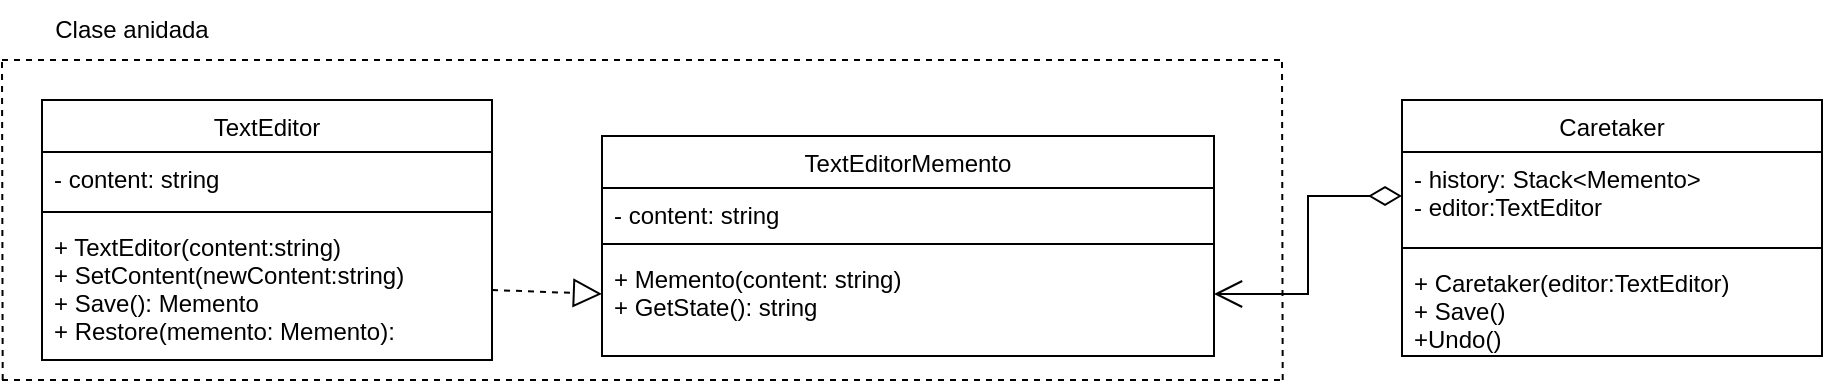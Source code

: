 <mxfile version="26.0.16">
  <diagram id="C5RBs43oDa-KdzZeNtuy" name="Page-1">
    <mxGraphModel dx="1034" dy="511" grid="1" gridSize="10" guides="1" tooltips="1" connect="1" arrows="1" fold="1" page="1" pageScale="1" pageWidth="827" pageHeight="1169" math="0" shadow="0">
      <root>
        <mxCell id="WIyWlLk6GJQsqaUBKTNV-0" />
        <mxCell id="WIyWlLk6GJQsqaUBKTNV-1" parent="WIyWlLk6GJQsqaUBKTNV-0" />
        <mxCell id="zkfFHV4jXpPFQw0GAbJ--6" value="TextEditor" style="swimlane;fontStyle=0;align=center;verticalAlign=top;childLayout=stackLayout;horizontal=1;startSize=26;horizontalStack=0;resizeParent=1;resizeLast=0;collapsible=1;marginBottom=0;rounded=0;shadow=0;strokeWidth=1;" parent="WIyWlLk6GJQsqaUBKTNV-1" vertex="1">
          <mxGeometry x="50" y="260" width="225" height="130" as="geometry">
            <mxRectangle x="130" y="380" width="160" height="26" as="alternateBounds" />
          </mxGeometry>
        </mxCell>
        <mxCell id="zkfFHV4jXpPFQw0GAbJ--7" value="- content: string" style="text;align=left;verticalAlign=top;spacingLeft=4;spacingRight=4;overflow=hidden;rotatable=0;points=[[0,0.5],[1,0.5]];portConstraint=eastwest;" parent="zkfFHV4jXpPFQw0GAbJ--6" vertex="1">
          <mxGeometry y="26" width="225" height="26" as="geometry" />
        </mxCell>
        <mxCell id="zkfFHV4jXpPFQw0GAbJ--9" value="" style="line;html=1;strokeWidth=1;align=left;verticalAlign=middle;spacingTop=-1;spacingLeft=3;spacingRight=3;rotatable=0;labelPosition=right;points=[];portConstraint=eastwest;" parent="zkfFHV4jXpPFQw0GAbJ--6" vertex="1">
          <mxGeometry y="52" width="225" height="8" as="geometry" />
        </mxCell>
        <mxCell id="zkfFHV4jXpPFQw0GAbJ--11" value="+ TextEditor(content:string)&#xa;+ SetContent(newContent:string)&#xa;+ Save(): Memento&#xa;+ Restore(memento: Memento): " style="text;align=left;verticalAlign=top;spacingLeft=4;spacingRight=4;overflow=hidden;rotatable=0;points=[[0,0.5],[1,0.5]];portConstraint=eastwest;" parent="zkfFHV4jXpPFQw0GAbJ--6" vertex="1">
          <mxGeometry y="60" width="225" height="70" as="geometry" />
        </mxCell>
        <mxCell id="xFPTnjrnKdsw5o3IxvJM-7" value="Caretaker" style="swimlane;fontStyle=0;align=center;verticalAlign=top;childLayout=stackLayout;horizontal=1;startSize=26;horizontalStack=0;resizeParent=1;resizeLast=0;collapsible=1;marginBottom=0;rounded=0;shadow=0;strokeWidth=1;" parent="WIyWlLk6GJQsqaUBKTNV-1" vertex="1">
          <mxGeometry x="730" y="260" width="210" height="128" as="geometry">
            <mxRectangle x="130" y="380" width="160" height="26" as="alternateBounds" />
          </mxGeometry>
        </mxCell>
        <mxCell id="xFPTnjrnKdsw5o3IxvJM-8" value="- history: Stack&lt;Memento&gt;&#xa;- editor:TextEditor" style="text;align=left;verticalAlign=top;spacingLeft=4;spacingRight=4;overflow=hidden;rotatable=0;points=[[0,0.5],[1,0.5]];portConstraint=eastwest;" parent="xFPTnjrnKdsw5o3IxvJM-7" vertex="1">
          <mxGeometry y="26" width="210" height="44" as="geometry" />
        </mxCell>
        <mxCell id="xFPTnjrnKdsw5o3IxvJM-9" value="" style="line;html=1;strokeWidth=1;align=left;verticalAlign=middle;spacingTop=-1;spacingLeft=3;spacingRight=3;rotatable=0;labelPosition=right;points=[];portConstraint=eastwest;" parent="xFPTnjrnKdsw5o3IxvJM-7" vertex="1">
          <mxGeometry y="70" width="210" height="8" as="geometry" />
        </mxCell>
        <mxCell id="xFPTnjrnKdsw5o3IxvJM-10" value="+ Caretaker(editor:TextEditor)&#xa;+ Save()&#xa;+Undo()" style="text;align=left;verticalAlign=top;spacingLeft=4;spacingRight=4;overflow=hidden;rotatable=0;points=[[0,0.5],[1,0.5]];portConstraint=eastwest;" parent="xFPTnjrnKdsw5o3IxvJM-7" vertex="1">
          <mxGeometry y="78" width="210" height="50" as="geometry" />
        </mxCell>
        <mxCell id="xFPTnjrnKdsw5o3IxvJM-11" value="TextEditorMemento" style="swimlane;fontStyle=0;align=center;verticalAlign=top;childLayout=stackLayout;horizontal=1;startSize=26;horizontalStack=0;resizeParent=1;resizeLast=0;collapsible=1;marginBottom=0;rounded=0;shadow=0;strokeWidth=1;" parent="WIyWlLk6GJQsqaUBKTNV-1" vertex="1">
          <mxGeometry x="330" y="278" width="306" height="110" as="geometry">
            <mxRectangle x="130" y="380" width="160" height="26" as="alternateBounds" />
          </mxGeometry>
        </mxCell>
        <mxCell id="xFPTnjrnKdsw5o3IxvJM-12" value="- content: string" style="text;align=left;verticalAlign=top;spacingLeft=4;spacingRight=4;overflow=hidden;rotatable=0;points=[[0,0.5],[1,0.5]];portConstraint=eastwest;" parent="xFPTnjrnKdsw5o3IxvJM-11" vertex="1">
          <mxGeometry y="26" width="306" height="24" as="geometry" />
        </mxCell>
        <mxCell id="xFPTnjrnKdsw5o3IxvJM-13" value="" style="line;html=1;strokeWidth=1;align=left;verticalAlign=middle;spacingTop=-1;spacingLeft=3;spacingRight=3;rotatable=0;labelPosition=right;points=[];portConstraint=eastwest;" parent="xFPTnjrnKdsw5o3IxvJM-11" vertex="1">
          <mxGeometry y="50" width="306" height="8" as="geometry" />
        </mxCell>
        <mxCell id="xFPTnjrnKdsw5o3IxvJM-14" value="+ Memento(content: string)&#xa;+ GetState(): string" style="text;align=left;verticalAlign=top;spacingLeft=4;spacingRight=4;overflow=hidden;rotatable=0;points=[[0,0.5],[1,0.5]];portConstraint=eastwest;" parent="xFPTnjrnKdsw5o3IxvJM-11" vertex="1">
          <mxGeometry y="58" width="306" height="42" as="geometry" />
        </mxCell>
        <mxCell id="xFPTnjrnKdsw5o3IxvJM-15" value="" style="endArrow=block;dashed=1;endFill=0;endSize=12;html=1;rounded=0;exitX=1;exitY=0.5;exitDx=0;exitDy=0;entryX=0;entryY=0.5;entryDx=0;entryDy=0;" parent="WIyWlLk6GJQsqaUBKTNV-1" source="zkfFHV4jXpPFQw0GAbJ--11" target="xFPTnjrnKdsw5o3IxvJM-14" edge="1">
          <mxGeometry width="160" relative="1" as="geometry">
            <mxPoint x="280" y="330" as="sourcePoint" />
            <mxPoint x="295" y="260" as="targetPoint" />
          </mxGeometry>
        </mxCell>
        <mxCell id="xFPTnjrnKdsw5o3IxvJM-17" value="" style="endArrow=open;html=1;endSize=12;startArrow=diamondThin;startSize=14;startFill=0;edgeStyle=orthogonalEdgeStyle;align=left;verticalAlign=bottom;rounded=0;entryX=1;entryY=0.5;entryDx=0;entryDy=0;exitX=0;exitY=0.5;exitDx=0;exitDy=0;" parent="WIyWlLk6GJQsqaUBKTNV-1" source="xFPTnjrnKdsw5o3IxvJM-8" target="xFPTnjrnKdsw5o3IxvJM-14" edge="1">
          <mxGeometry x="-1" y="3" relative="1" as="geometry">
            <mxPoint x="560" y="200" as="sourcePoint" />
            <mxPoint x="588" y="115" as="targetPoint" />
          </mxGeometry>
        </mxCell>
        <mxCell id="-ufmBMJxS3k-8OEPkzCv-0" value="" style="endArrow=none;dashed=1;html=1;rounded=0;" edge="1" parent="WIyWlLk6GJQsqaUBKTNV-1">
          <mxGeometry width="50" height="50" relative="1" as="geometry">
            <mxPoint x="30" y="240" as="sourcePoint" />
            <mxPoint x="670" y="240" as="targetPoint" />
          </mxGeometry>
        </mxCell>
        <mxCell id="-ufmBMJxS3k-8OEPkzCv-1" value="" style="endArrow=none;dashed=1;html=1;rounded=0;" edge="1" parent="WIyWlLk6GJQsqaUBKTNV-1">
          <mxGeometry width="50" height="50" relative="1" as="geometry">
            <mxPoint x="30" y="400" as="sourcePoint" />
            <mxPoint x="670" y="400" as="targetPoint" />
          </mxGeometry>
        </mxCell>
        <mxCell id="-ufmBMJxS3k-8OEPkzCv-2" value="" style="endArrow=none;dashed=1;html=1;rounded=0;" edge="1" parent="WIyWlLk6GJQsqaUBKTNV-1">
          <mxGeometry width="50" height="50" relative="1" as="geometry">
            <mxPoint x="670.35" y="400" as="sourcePoint" />
            <mxPoint x="670" y="240" as="targetPoint" />
          </mxGeometry>
        </mxCell>
        <mxCell id="-ufmBMJxS3k-8OEPkzCv-3" value="" style="endArrow=none;dashed=1;html=1;rounded=0;" edge="1" parent="WIyWlLk6GJQsqaUBKTNV-1">
          <mxGeometry width="50" height="50" relative="1" as="geometry">
            <mxPoint x="30.35" y="400" as="sourcePoint" />
            <mxPoint x="30" y="240" as="targetPoint" />
          </mxGeometry>
        </mxCell>
        <mxCell id="-ufmBMJxS3k-8OEPkzCv-4" value="Clase anidada" style="text;html=1;align=center;verticalAlign=middle;whiteSpace=wrap;rounded=0;" vertex="1" parent="WIyWlLk6GJQsqaUBKTNV-1">
          <mxGeometry x="40" y="210" width="110" height="30" as="geometry" />
        </mxCell>
      </root>
    </mxGraphModel>
  </diagram>
</mxfile>
